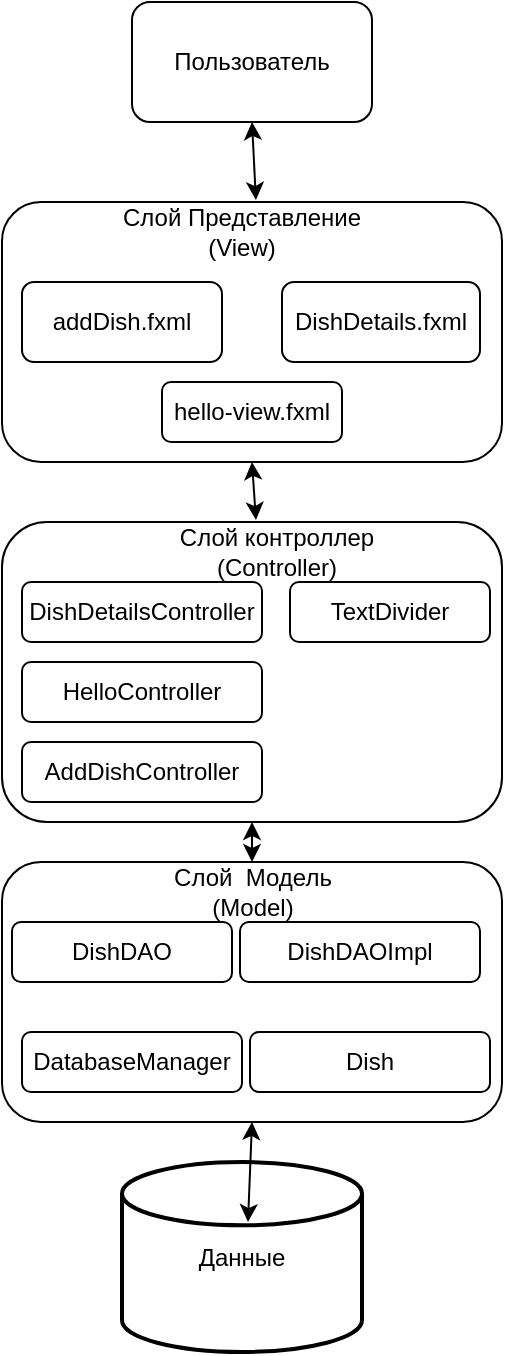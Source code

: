 <mxfile version="24.4.8" type="device">
  <diagram name="Страница — 1" id="YXI1DuQvckMDP0T-TnGh">
    <mxGraphModel dx="663" dy="745" grid="1" gridSize="10" guides="1" tooltips="1" connect="1" arrows="1" fold="1" page="1" pageScale="1" pageWidth="827" pageHeight="1169" math="0" shadow="0">
      <root>
        <mxCell id="0" />
        <mxCell id="1" parent="0" />
        <mxCell id="7-_sMZaQ0zrNDQp15_eP-2" value="" style="rounded=1;whiteSpace=wrap;html=1;" vertex="1" parent="1">
          <mxGeometry x="220" y="300" width="250" height="150" as="geometry" />
        </mxCell>
        <mxCell id="7-_sMZaQ0zrNDQp15_eP-3" value="" style="rounded=1;whiteSpace=wrap;html=1;" vertex="1" parent="1">
          <mxGeometry x="220" y="140" width="250" height="130" as="geometry" />
        </mxCell>
        <mxCell id="7-_sMZaQ0zrNDQp15_eP-4" value="" style="rounded=1;whiteSpace=wrap;html=1;" vertex="1" parent="1">
          <mxGeometry x="220" y="470" width="250" height="130" as="geometry" />
        </mxCell>
        <mxCell id="7-_sMZaQ0zrNDQp15_eP-5" value="Пользователь" style="rounded=1;whiteSpace=wrap;html=1;" vertex="1" parent="1">
          <mxGeometry x="285" y="40" width="120" height="60" as="geometry" />
        </mxCell>
        <mxCell id="7-_sMZaQ0zrNDQp15_eP-8" value="Данные" style="strokeWidth=2;html=1;shape=mxgraph.flowchart.database;whiteSpace=wrap;" vertex="1" parent="1">
          <mxGeometry x="280" y="620" width="120" height="95" as="geometry" />
        </mxCell>
        <mxCell id="7-_sMZaQ0zrNDQp15_eP-10" value="Слой&amp;nbsp;Представление (View)" style="text;html=1;align=center;verticalAlign=middle;whiteSpace=wrap;rounded=0;" vertex="1" parent="1">
          <mxGeometry x="280" y="140" width="120" height="30" as="geometry" />
        </mxCell>
        <mxCell id="7-_sMZaQ0zrNDQp15_eP-11" value="addDish.fxml" style="rounded=1;whiteSpace=wrap;html=1;" vertex="1" parent="1">
          <mxGeometry x="230" y="180" width="100" height="40" as="geometry" />
        </mxCell>
        <mxCell id="7-_sMZaQ0zrNDQp15_eP-12" value="DishDetails.fxml" style="rounded=1;whiteSpace=wrap;html=1;" vertex="1" parent="1">
          <mxGeometry x="360" y="180" width="99" height="40" as="geometry" />
        </mxCell>
        <mxCell id="7-_sMZaQ0zrNDQp15_eP-13" value="hello-view.fxml" style="rounded=1;whiteSpace=wrap;html=1;" vertex="1" parent="1">
          <mxGeometry x="300" y="230" width="90" height="30" as="geometry" />
        </mxCell>
        <mxCell id="7-_sMZaQ0zrNDQp15_eP-14" value="Слой контроллер (Controller)" style="text;html=1;align=center;verticalAlign=middle;whiteSpace=wrap;rounded=0;" vertex="1" parent="1">
          <mxGeometry x="290" y="300" width="135" height="30" as="geometry" />
        </mxCell>
        <mxCell id="7-_sMZaQ0zrNDQp15_eP-15" value="DishDetailsController" style="rounded=1;whiteSpace=wrap;html=1;" vertex="1" parent="1">
          <mxGeometry x="230" y="330" width="120" height="30" as="geometry" />
        </mxCell>
        <mxCell id="7-_sMZaQ0zrNDQp15_eP-16" value="Слой&amp;nbsp; Модель (Model)" style="text;html=1;align=center;verticalAlign=middle;whiteSpace=wrap;rounded=0;" vertex="1" parent="1">
          <mxGeometry x="294.5" y="470" width="101" height="30" as="geometry" />
        </mxCell>
        <mxCell id="7-_sMZaQ0zrNDQp15_eP-17" value="HelloController" style="rounded=1;whiteSpace=wrap;html=1;" vertex="1" parent="1">
          <mxGeometry x="230" y="370" width="120" height="30" as="geometry" />
        </mxCell>
        <mxCell id="7-_sMZaQ0zrNDQp15_eP-18" value="AddDishController" style="rounded=1;whiteSpace=wrap;html=1;" vertex="1" parent="1">
          <mxGeometry x="230" y="410" width="120" height="30" as="geometry" />
        </mxCell>
        <mxCell id="7-_sMZaQ0zrNDQp15_eP-19" value="TextDivider" style="rounded=1;whiteSpace=wrap;html=1;" vertex="1" parent="1">
          <mxGeometry x="364" y="330" width="100" height="30" as="geometry" />
        </mxCell>
        <mxCell id="7-_sMZaQ0zrNDQp15_eP-22" value="DishDAO" style="rounded=1;whiteSpace=wrap;html=1;" vertex="1" parent="1">
          <mxGeometry x="225" y="500" width="110" height="30" as="geometry" />
        </mxCell>
        <mxCell id="7-_sMZaQ0zrNDQp15_eP-23" value="DishDAOImpl" style="rounded=1;whiteSpace=wrap;html=1;" vertex="1" parent="1">
          <mxGeometry x="339" y="500" width="120" height="30" as="geometry" />
        </mxCell>
        <mxCell id="7-_sMZaQ0zrNDQp15_eP-24" value="DatabaseManager" style="rounded=1;whiteSpace=wrap;html=1;" vertex="1" parent="1">
          <mxGeometry x="230" y="555" width="110" height="30" as="geometry" />
        </mxCell>
        <mxCell id="7-_sMZaQ0zrNDQp15_eP-25" value="Dish" style="rounded=1;whiteSpace=wrap;html=1;" vertex="1" parent="1">
          <mxGeometry x="344" y="555" width="120" height="30" as="geometry" />
        </mxCell>
        <mxCell id="7-_sMZaQ0zrNDQp15_eP-27" value="" style="endArrow=classic;startArrow=classic;html=1;rounded=0;entryX=0.5;entryY=1;entryDx=0;entryDy=0;exitX=0.525;exitY=0.316;exitDx=0;exitDy=0;exitPerimeter=0;" edge="1" parent="1" source="7-_sMZaQ0zrNDQp15_eP-8" target="7-_sMZaQ0zrNDQp15_eP-4">
          <mxGeometry width="50" height="50" relative="1" as="geometry">
            <mxPoint x="330" y="620" as="sourcePoint" />
            <mxPoint x="380" y="570" as="targetPoint" />
          </mxGeometry>
        </mxCell>
        <mxCell id="7-_sMZaQ0zrNDQp15_eP-28" value="" style="endArrow=classic;startArrow=classic;html=1;rounded=0;entryX=0.5;entryY=1;entryDx=0;entryDy=0;exitX=0.5;exitY=0;exitDx=0;exitDy=0;" edge="1" parent="1" source="7-_sMZaQ0zrNDQp15_eP-16" target="7-_sMZaQ0zrNDQp15_eP-2">
          <mxGeometry width="50" height="50" relative="1" as="geometry">
            <mxPoint x="340" y="470" as="sourcePoint" />
            <mxPoint x="390" y="420" as="targetPoint" />
          </mxGeometry>
        </mxCell>
        <mxCell id="7-_sMZaQ0zrNDQp15_eP-30" value="" style="endArrow=classic;startArrow=classic;html=1;rounded=0;exitX=0.422;exitY=-0.033;exitDx=0;exitDy=0;exitPerimeter=0;entryX=0.5;entryY=1;entryDx=0;entryDy=0;" edge="1" parent="1" source="7-_sMZaQ0zrNDQp15_eP-14" target="7-_sMZaQ0zrNDQp15_eP-3">
          <mxGeometry width="50" height="50" relative="1" as="geometry">
            <mxPoint x="320" y="320" as="sourcePoint" />
            <mxPoint x="370" y="270" as="targetPoint" />
          </mxGeometry>
        </mxCell>
        <mxCell id="7-_sMZaQ0zrNDQp15_eP-31" value="" style="endArrow=classic;startArrow=classic;html=1;rounded=0;entryX=0.5;entryY=1;entryDx=0;entryDy=0;exitX=0.558;exitY=-0.033;exitDx=0;exitDy=0;exitPerimeter=0;" edge="1" parent="1" source="7-_sMZaQ0zrNDQp15_eP-10" target="7-_sMZaQ0zrNDQp15_eP-5">
          <mxGeometry width="50" height="50" relative="1" as="geometry">
            <mxPoint x="310" y="150" as="sourcePoint" />
            <mxPoint x="360" y="100" as="targetPoint" />
          </mxGeometry>
        </mxCell>
      </root>
    </mxGraphModel>
  </diagram>
</mxfile>
